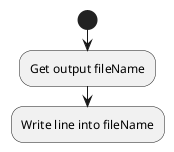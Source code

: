 @startuml
'https://plantuml.com/activity-diagram-beta

start
    :Get output fileName;
    :Write line into fileName;
    kill

@enduml
